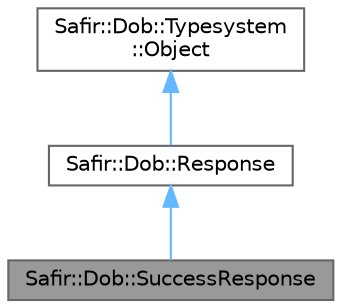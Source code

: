 digraph "Safir::Dob::SuccessResponse"
{
 // LATEX_PDF_SIZE
  bgcolor="transparent";
  edge [fontname=Helvetica,fontsize=10,labelfontname=Helvetica,labelfontsize=10];
  node [fontname=Helvetica,fontsize=10,shape=box,height=0.2,width=0.4];
  Node1 [label="Safir::Dob::SuccessResponse",height=0.2,width=0.4,color="gray40", fillcolor="grey60", style="filled", fontcolor="black",tooltip="The baseclass for all success responses."];
  Node2 -> Node1 [dir="back",color="steelblue1",style="solid"];
  Node2 [label="Safir::Dob::Response",height=0.2,width=0.4,color="gray40", fillcolor="white", style="filled",URL="$a01919.html",tooltip="The baseclass for all responses."];
  Node3 -> Node2 [dir="back",color="steelblue1",style="solid"];
  Node3 [label="Safir::Dob::Typesystem\l::Object",height=0.2,width=0.4,color="gray40", fillcolor="white", style="filled",URL="$a01499.html",tooltip="The base class for all DOB objects."];
}

